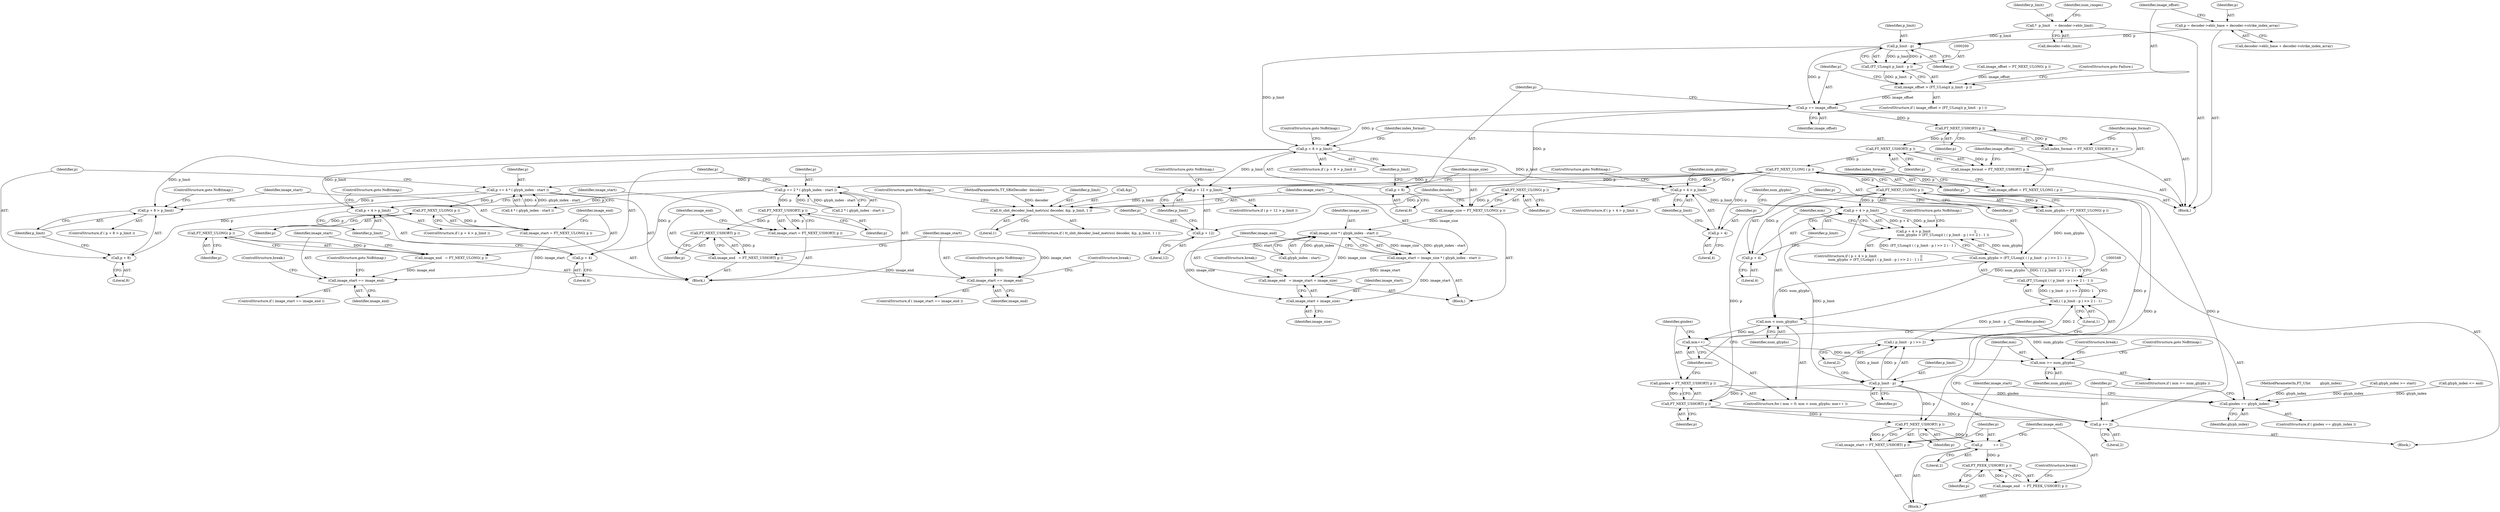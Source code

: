 digraph "0_savannah_f0292bb9920aa1dbfed5f53861e7c7a89b35833a@pointer" {
"1000201" [label="(Call,p_limit - p)"];
"1000130" [label="(Call,*  p_limit    = decoder->eblc_limit)"];
"1000187" [label="(Call,p = decoder->eblc_base + decoder->strike_index_array)"];
"1000199" [label="(Call,(FT_ULong)( p_limit - p ))"];
"1000197" [label="(Call,image_offset > (FT_ULong)( p_limit - p ))"];
"1000205" [label="(Call,p += image_offset)"];
"1000209" [label="(Call,p + 8 > p_limit)"];
"1000239" [label="(Call,p + 8 > p_limit)"];
"1000263" [label="(Call,p + 12 > p_limit)"];
"1000274" [label="(Call,tt_sbit_decoder_load_metrics( decoder, &p, p_limit, 1 ))"];
"1000303" [label="(Call,p + 4 > p_limit)"];
"1000328" [label="(Call,p + 4 > p_limit)"];
"1000340" [label="(Call,p + 4 > p_limit)"];
"1000339" [label="(Call,p + 4 > p_limit                                         ||\n             num_glyphs > (FT_ULong)( ( ( p_limit - p ) >> 2 ) - 1 ))"];
"1000351" [label="(Call,p_limit - p)"];
"1000350" [label="(Call,( p_limit - p ) >> 2)"];
"1000349" [label="(Call,( ( p_limit - p ) >> 2 ) - 1)"];
"1000347" [label="(Call,(FT_ULong)( ( ( p_limit - p ) >> 2 ) - 1 ))"];
"1000345" [label="(Call,num_glyphs > (FT_ULong)( ( ( p_limit - p ) >> 2 ) - 1 ))"];
"1000361" [label="(Call,mm < num_glyphs)"];
"1000364" [label="(Call,mm++)"];
"1000392" [label="(Call,mm >= num_glyphs)"];
"1000369" [label="(Call,FT_NEXT_USHORT( p ))"];
"1000367" [label="(Call,gindex = FT_NEXT_USHORT( p ))"];
"1000372" [label="(Call,gindex == glyph_index)"];
"1000378" [label="(Call,FT_NEXT_USHORT( p ))"];
"1000376" [label="(Call,image_start = FT_NEXT_USHORT( p ))"];
"1000380" [label="(Call,p          += 2)"];
"1000385" [label="(Call,FT_PEEK_USHORT( p ))"];
"1000383" [label="(Call,image_end   = FT_PEEK_USHORT( p ))"];
"1000388" [label="(Call,p += 2)"];
"1000210" [label="(Call,p + 8)"];
"1000217" [label="(Call,FT_NEXT_USHORT( p ))"];
"1000215" [label="(Call,index_format = FT_NEXT_USHORT( p ))"];
"1000221" [label="(Call,FT_NEXT_USHORT( p ))"];
"1000219" [label="(Call,image_format = FT_NEXT_USHORT( p ))"];
"1000225" [label="(Call,FT_NEXT_ULONG ( p ))"];
"1000223" [label="(Call,image_offset = FT_NEXT_ULONG ( p ))"];
"1000231" [label="(Call,p += 4 * ( glyph_index - start ))"];
"1000240" [label="(Call,p + 8)"];
"1000247" [label="(Call,FT_NEXT_ULONG( p ))"];
"1000245" [label="(Call,image_start = FT_NEXT_ULONG( p ))"];
"1000254" [label="(Call,image_start == image_end)"];
"1000251" [label="(Call,FT_NEXT_ULONG( p ))"];
"1000249" [label="(Call,image_end   = FT_NEXT_ULONG( p ))"];
"1000264" [label="(Call,p + 12)"];
"1000271" [label="(Call,FT_NEXT_ULONG( p ))"];
"1000269" [label="(Call,image_size = FT_NEXT_ULONG( p ))"];
"1000283" [label="(Call,image_size * ( glyph_index - start ))"];
"1000281" [label="(Call,image_start = image_size * ( glyph_index - start ))"];
"1000288" [label="(Call,image_end   = image_start + image_size)"];
"1000290" [label="(Call,image_start + image_size)"];
"1000295" [label="(Call,p += 2 * ( glyph_index - start ))"];
"1000304" [label="(Call,p + 4)"];
"1000311" [label="(Call,FT_NEXT_USHORT( p ))"];
"1000309" [label="(Call,image_start = FT_NEXT_USHORT( p ))"];
"1000318" [label="(Call,image_start == image_end)"];
"1000315" [label="(Call,FT_NEXT_USHORT( p ))"];
"1000313" [label="(Call,image_end   = FT_NEXT_USHORT( p ))"];
"1000329" [label="(Call,p + 4)"];
"1000336" [label="(Call,FT_NEXT_ULONG( p ))"];
"1000334" [label="(Call,num_glyphs = FT_NEXT_ULONG( p ))"];
"1000341" [label="(Call,p + 4)"];
"1000334" [label="(Call,num_glyphs = FT_NEXT_ULONG( p ))"];
"1000219" [label="(Call,image_format = FT_NEXT_USHORT( p ))"];
"1000253" [label="(ControlStructure,if ( image_start == image_end ))"];
"1000389" [label="(Identifier,p)"];
"1000264" [label="(Call,p + 12)"];
"1000211" [label="(Identifier,p)"];
"1000246" [label="(Identifier,image_start)"];
"1000336" [label="(Call,FT_NEXT_ULONG( p ))"];
"1000251" [label="(Call,FT_NEXT_ULONG( p ))"];
"1000243" [label="(Identifier,p_limit)"];
"1000293" [label="(ControlStructure,break;)"];
"1000202" [label="(Identifier,p_limit)"];
"1000339" [label="(Call,p + 4 > p_limit                                         ||\n             num_glyphs > (FT_ULong)( ( ( p_limit - p ) >> 2 ) - 1 ))"];
"1000216" [label="(Identifier,index_format)"];
"1000208" [label="(ControlStructure,if ( p + 8 > p_limit ))"];
"1000392" [label="(Call,mm >= num_glyphs)"];
"1000132" [label="(Call,decoder->eblc_limit)"];
"1000333" [label="(ControlStructure,goto NoBitmap;)"];
"1000224" [label="(Identifier,image_offset)"];
"1000201" [label="(Call,p_limit - p)"];
"1000263" [label="(Call,p + 12 > p_limit)"];
"1000324" [label="(Block,)"];
"1000210" [label="(Call,p + 8)"];
"1000309" [label="(Call,image_start = FT_NEXT_USHORT( p ))"];
"1000296" [label="(Identifier,p)"];
"1000371" [label="(ControlStructure,if ( gindex == glyph_index ))"];
"1000289" [label="(Identifier,image_end)"];
"1000270" [label="(Identifier,image_size)"];
"1000346" [label="(Identifier,num_glyphs)"];
"1000390" [label="(Literal,2)"];
"1000174" [label="(Call,glyph_index <= end)"];
"1000315" [label="(Call,FT_NEXT_USHORT( p ))"];
"1000378" [label="(Call,FT_NEXT_USHORT( p ))"];
"1000302" [label="(ControlStructure,if ( p + 4 > p_limit ))"];
"1000284" [label="(Identifier,image_size)"];
"1000209" [label="(Call,p + 8 > p_limit)"];
"1000332" [label="(Identifier,p_limit)"];
"1000272" [label="(Identifier,p)"];
"1000231" [label="(Call,p += 4 * ( glyph_index - start ))"];
"1000225" [label="(Call,FT_NEXT_ULONG ( p ))"];
"1000285" [label="(Call,glyph_index - start)"];
"1000361" [label="(Call,mm < num_glyphs)"];
"1000331" [label="(Literal,4)"];
"1000342" [label="(Identifier,p)"];
"1000257" [label="(ControlStructure,goto NoBitmap;)"];
"1000343" [label="(Literal,4)"];
"1000338" [label="(ControlStructure,if ( p + 4 > p_limit                                         ||\n             num_glyphs > (FT_ULong)( ( ( p_limit - p ) >> 2 ) - 1 ) ))"];
"1000250" [label="(Identifier,image_end)"];
"1000290" [label="(Call,image_start + image_size)"];
"1000357" [label="(ControlStructure,for ( mm = 0; mm < num_glyphs; mm++ ))"];
"1000388" [label="(Call,p += 2)"];
"1000306" [label="(Literal,4)"];
"1000369" [label="(Call,FT_NEXT_USHORT( p ))"];
"1000291" [label="(Identifier,image_start)"];
"1000269" [label="(Call,image_size = FT_NEXT_ULONG( p ))"];
"1000118" [label="(Block,)"];
"1000322" [label="(ControlStructure,break;)"];
"1000297" [label="(Call,2 * ( glyph_index - start ))"];
"1000311" [label="(Call,FT_NEXT_USHORT( p ))"];
"1000317" [label="(ControlStructure,if ( image_start == image_end ))"];
"1000381" [label="(Identifier,p)"];
"1000374" [label="(Identifier,glyph_index)"];
"1000387" [label="(ControlStructure,break;)"];
"1000368" [label="(Identifier,gindex)"];
"1000212" [label="(Literal,8)"];
"1000345" [label="(Call,num_glyphs > (FT_ULong)( ( ( p_limit - p ) >> 2 ) - 1 ))"];
"1000283" [label="(Call,image_size * ( glyph_index - start ))"];
"1000394" [label="(Identifier,num_glyphs)"];
"1000288" [label="(Call,image_end   = image_start + image_size)"];
"1000312" [label="(Identifier,p)"];
"1000115" [label="(MethodParameterIn,FT_UInt         glyph_index)"];
"1000276" [label="(Call,&p)"];
"1000206" [label="(Identifier,p)"];
"1000226" [label="(Identifier,p)"];
"1000280" [label="(ControlStructure,goto NoBitmap;)"];
"1000352" [label="(Identifier,p_limit)"];
"1000382" [label="(Literal,2)"];
"1000354" [label="(Literal,2)"];
"1000370" [label="(Identifier,p)"];
"1000248" [label="(Identifier,p)"];
"1000376" [label="(Call,image_start = FT_NEXT_USHORT( p ))"];
"1000275" [label="(Identifier,decoder)"];
"1000318" [label="(Call,image_start == image_end)"];
"1000205" [label="(Call,p += image_offset)"];
"1000351" [label="(Call,p_limit - p)"];
"1000197" [label="(Call,image_offset > (FT_ULong)( p_limit - p ))"];
"1000305" [label="(Identifier,p)"];
"1000214" [label="(ControlStructure,goto NoBitmap;)"];
"1000353" [label="(Identifier,p)"];
"1000367" [label="(Call,gindex = FT_NEXT_USHORT( p ))"];
"1000335" [label="(Identifier,num_glyphs)"];
"1000385" [label="(Call,FT_PEEK_USHORT( p ))"];
"1000314" [label="(Identifier,image_end)"];
"1000217" [label="(Call,FT_NEXT_USHORT( p ))"];
"1000350" [label="(Call,( p_limit - p ) >> 2)"];
"1000183" [label="(Call,image_offset = FT_NEXT_ULONG( p ))"];
"1000267" [label="(Identifier,p_limit)"];
"1000130" [label="(Call,*  p_limit    = decoder->eblc_limit)"];
"1000274" [label="(Call,tt_sbit_decoder_load_metrics( decoder, &p, p_limit, 1 ))"];
"1000232" [label="(Identifier,p)"];
"1000271" [label="(Call,FT_NEXT_ULONG( p ))"];
"1000255" [label="(Identifier,image_start)"];
"1000310" [label="(Identifier,image_start)"];
"1000254" [label="(Call,image_start == image_end)"];
"1000282" [label="(Identifier,image_start)"];
"1000295" [label="(Call,p += 2 * ( glyph_index - start ))"];
"1000320" [label="(Identifier,image_end)"];
"1000307" [label="(Identifier,p_limit)"];
"1000244" [label="(ControlStructure,goto NoBitmap;)"];
"1000266" [label="(Literal,12)"];
"1000328" [label="(Call,p + 4 > p_limit)"];
"1000379" [label="(Identifier,p)"];
"1000363" [label="(Identifier,num_glyphs)"];
"1000273" [label="(ControlStructure,if ( tt_sbit_decoder_load_metrics( decoder, &p, p_limit, 1 ) ))"];
"1000281" [label="(Call,image_start = image_size * ( glyph_index - start ))"];
"1000171" [label="(Call,glyph_index >= start)"];
"1000247" [label="(Call,FT_NEXT_ULONG( p ))"];
"1000189" [label="(Call,decoder->eblc_base + decoder->strike_index_array)"];
"1000380" [label="(Call,p          += 2)"];
"1000303" [label="(Call,p + 4 > p_limit)"];
"1000240" [label="(Call,p + 8)"];
"1000313" [label="(Call,image_end   = FT_NEXT_USHORT( p ))"];
"1000260" [label="(Block,)"];
"1000292" [label="(Identifier,image_size)"];
"1000215" [label="(Call,index_format = FT_NEXT_USHORT( p ))"];
"1000242" [label="(Literal,8)"];
"1000252" [label="(Identifier,p)"];
"1000384" [label="(Identifier,image_end)"];
"1000308" [label="(ControlStructure,goto NoBitmap;)"];
"1000222" [label="(Identifier,p)"];
"1000355" [label="(Literal,1)"];
"1000340" [label="(Call,p + 4 > p_limit)"];
"1000373" [label="(Identifier,gindex)"];
"1000187" [label="(Call,p = decoder->eblc_base + decoder->strike_index_array)"];
"1000344" [label="(Identifier,p_limit)"];
"1000372" [label="(Call,gindex == glyph_index)"];
"1000327" [label="(ControlStructure,if ( p + 4 > p_limit ))"];
"1000319" [label="(Identifier,image_start)"];
"1000393" [label="(Identifier,mm)"];
"1000204" [label="(ControlStructure,goto Failure;)"];
"1000377" [label="(Identifier,image_start)"];
"1000396" [label="(ControlStructure,break;)"];
"1000239" [label="(Call,p + 8 > p_limit)"];
"1000137" [label="(Identifier,num_ranges)"];
"1000221" [label="(Call,FT_NEXT_USHORT( p ))"];
"1000347" [label="(Call,(FT_ULong)( ( ( p_limit - p ) >> 2 ) - 1 ))"];
"1000316" [label="(Identifier,p)"];
"1000362" [label="(Identifier,mm)"];
"1000199" [label="(Call,(FT_ULong)( p_limit - p ))"];
"1000341" [label="(Call,p + 4)"];
"1000386" [label="(Identifier,p)"];
"1000218" [label="(Identifier,p)"];
"1000213" [label="(Identifier,p_limit)"];
"1000321" [label="(ControlStructure,goto NoBitmap;)"];
"1000207" [label="(Identifier,image_offset)"];
"1000114" [label="(MethodParameterIn,TT_SBitDecoder  decoder)"];
"1000265" [label="(Identifier,p)"];
"1000245" [label="(Call,image_start = FT_NEXT_ULONG( p ))"];
"1000268" [label="(ControlStructure,goto NoBitmap;)"];
"1000349" [label="(Call,( ( p_limit - p ) >> 2 ) - 1)"];
"1000203" [label="(Identifier,p)"];
"1000356" [label="(ControlStructure,goto NoBitmap;)"];
"1000258" [label="(ControlStructure,break;)"];
"1000262" [label="(ControlStructure,if ( p + 12 > p_limit ))"];
"1000364" [label="(Call,mm++)"];
"1000395" [label="(ControlStructure,goto NoBitmap;)"];
"1000256" [label="(Identifier,image_end)"];
"1000241" [label="(Identifier,p)"];
"1000220" [label="(Identifier,image_format)"];
"1000198" [label="(Identifier,image_offset)"];
"1000233" [label="(Call,4 * ( glyph_index - start ))"];
"1000391" [label="(ControlStructure,if ( mm >= num_glyphs ))"];
"1000383" [label="(Call,image_end   = FT_PEEK_USHORT( p ))"];
"1000304" [label="(Call,p + 4)"];
"1000188" [label="(Identifier,p)"];
"1000196" [label="(ControlStructure,if ( image_offset > (FT_ULong)( p_limit - p ) ))"];
"1000228" [label="(Identifier,index_format)"];
"1000223" [label="(Call,image_offset = FT_NEXT_ULONG ( p ))"];
"1000329" [label="(Call,p + 4)"];
"1000365" [label="(Identifier,mm)"];
"1000330" [label="(Identifier,p)"];
"1000375" [label="(Block,)"];
"1000238" [label="(ControlStructure,if ( p + 8 > p_limit ))"];
"1000278" [label="(Identifier,p_limit)"];
"1000131" [label="(Identifier,p_limit)"];
"1000279" [label="(Literal,1)"];
"1000337" [label="(Identifier,p)"];
"1000249" [label="(Call,image_end   = FT_NEXT_ULONG( p ))"];
"1000229" [label="(Block,)"];
"1000201" -> "1000199"  [label="AST: "];
"1000201" -> "1000203"  [label="CFG: "];
"1000202" -> "1000201"  [label="AST: "];
"1000203" -> "1000201"  [label="AST: "];
"1000199" -> "1000201"  [label="CFG: "];
"1000201" -> "1000199"  [label="DDG: p_limit"];
"1000201" -> "1000199"  [label="DDG: p"];
"1000130" -> "1000201"  [label="DDG: p_limit"];
"1000187" -> "1000201"  [label="DDG: p"];
"1000201" -> "1000205"  [label="DDG: p"];
"1000201" -> "1000209"  [label="DDG: p_limit"];
"1000130" -> "1000118"  [label="AST: "];
"1000130" -> "1000132"  [label="CFG: "];
"1000131" -> "1000130"  [label="AST: "];
"1000132" -> "1000130"  [label="AST: "];
"1000137" -> "1000130"  [label="CFG: "];
"1000187" -> "1000118"  [label="AST: "];
"1000187" -> "1000189"  [label="CFG: "];
"1000188" -> "1000187"  [label="AST: "];
"1000189" -> "1000187"  [label="AST: "];
"1000198" -> "1000187"  [label="CFG: "];
"1000199" -> "1000197"  [label="AST: "];
"1000200" -> "1000199"  [label="AST: "];
"1000197" -> "1000199"  [label="CFG: "];
"1000199" -> "1000197"  [label="DDG: p_limit - p"];
"1000197" -> "1000196"  [label="AST: "];
"1000198" -> "1000197"  [label="AST: "];
"1000204" -> "1000197"  [label="CFG: "];
"1000206" -> "1000197"  [label="CFG: "];
"1000183" -> "1000197"  [label="DDG: image_offset"];
"1000197" -> "1000205"  [label="DDG: image_offset"];
"1000205" -> "1000118"  [label="AST: "];
"1000205" -> "1000207"  [label="CFG: "];
"1000206" -> "1000205"  [label="AST: "];
"1000207" -> "1000205"  [label="AST: "];
"1000211" -> "1000205"  [label="CFG: "];
"1000205" -> "1000209"  [label="DDG: p"];
"1000205" -> "1000210"  [label="DDG: p"];
"1000205" -> "1000217"  [label="DDG: p"];
"1000209" -> "1000208"  [label="AST: "];
"1000209" -> "1000213"  [label="CFG: "];
"1000210" -> "1000209"  [label="AST: "];
"1000213" -> "1000209"  [label="AST: "];
"1000214" -> "1000209"  [label="CFG: "];
"1000216" -> "1000209"  [label="CFG: "];
"1000209" -> "1000239"  [label="DDG: p_limit"];
"1000209" -> "1000263"  [label="DDG: p_limit"];
"1000209" -> "1000303"  [label="DDG: p_limit"];
"1000209" -> "1000328"  [label="DDG: p_limit"];
"1000239" -> "1000238"  [label="AST: "];
"1000239" -> "1000243"  [label="CFG: "];
"1000240" -> "1000239"  [label="AST: "];
"1000243" -> "1000239"  [label="AST: "];
"1000244" -> "1000239"  [label="CFG: "];
"1000246" -> "1000239"  [label="CFG: "];
"1000231" -> "1000239"  [label="DDG: p"];
"1000263" -> "1000262"  [label="AST: "];
"1000263" -> "1000267"  [label="CFG: "];
"1000264" -> "1000263"  [label="AST: "];
"1000267" -> "1000263"  [label="AST: "];
"1000268" -> "1000263"  [label="CFG: "];
"1000270" -> "1000263"  [label="CFG: "];
"1000225" -> "1000263"  [label="DDG: p"];
"1000263" -> "1000274"  [label="DDG: p_limit"];
"1000274" -> "1000273"  [label="AST: "];
"1000274" -> "1000279"  [label="CFG: "];
"1000275" -> "1000274"  [label="AST: "];
"1000276" -> "1000274"  [label="AST: "];
"1000278" -> "1000274"  [label="AST: "];
"1000279" -> "1000274"  [label="AST: "];
"1000280" -> "1000274"  [label="CFG: "];
"1000282" -> "1000274"  [label="CFG: "];
"1000114" -> "1000274"  [label="DDG: decoder"];
"1000303" -> "1000302"  [label="AST: "];
"1000303" -> "1000307"  [label="CFG: "];
"1000304" -> "1000303"  [label="AST: "];
"1000307" -> "1000303"  [label="AST: "];
"1000308" -> "1000303"  [label="CFG: "];
"1000310" -> "1000303"  [label="CFG: "];
"1000295" -> "1000303"  [label="DDG: p"];
"1000328" -> "1000327"  [label="AST: "];
"1000328" -> "1000332"  [label="CFG: "];
"1000329" -> "1000328"  [label="AST: "];
"1000332" -> "1000328"  [label="AST: "];
"1000333" -> "1000328"  [label="CFG: "];
"1000335" -> "1000328"  [label="CFG: "];
"1000225" -> "1000328"  [label="DDG: p"];
"1000328" -> "1000340"  [label="DDG: p_limit"];
"1000340" -> "1000339"  [label="AST: "];
"1000340" -> "1000344"  [label="CFG: "];
"1000341" -> "1000340"  [label="AST: "];
"1000344" -> "1000340"  [label="AST: "];
"1000346" -> "1000340"  [label="CFG: "];
"1000339" -> "1000340"  [label="CFG: "];
"1000340" -> "1000339"  [label="DDG: p + 4"];
"1000340" -> "1000339"  [label="DDG: p_limit"];
"1000336" -> "1000340"  [label="DDG: p"];
"1000340" -> "1000351"  [label="DDG: p_limit"];
"1000339" -> "1000338"  [label="AST: "];
"1000339" -> "1000345"  [label="CFG: "];
"1000345" -> "1000339"  [label="AST: "];
"1000356" -> "1000339"  [label="CFG: "];
"1000362" -> "1000339"  [label="CFG: "];
"1000345" -> "1000339"  [label="DDG: num_glyphs"];
"1000345" -> "1000339"  [label="DDG: (FT_ULong)( ( ( p_limit - p ) >> 2 ) - 1 )"];
"1000351" -> "1000350"  [label="AST: "];
"1000351" -> "1000353"  [label="CFG: "];
"1000352" -> "1000351"  [label="AST: "];
"1000353" -> "1000351"  [label="AST: "];
"1000354" -> "1000351"  [label="CFG: "];
"1000351" -> "1000350"  [label="DDG: p_limit"];
"1000351" -> "1000350"  [label="DDG: p"];
"1000336" -> "1000351"  [label="DDG: p"];
"1000351" -> "1000369"  [label="DDG: p"];
"1000351" -> "1000378"  [label="DDG: p"];
"1000351" -> "1000388"  [label="DDG: p"];
"1000350" -> "1000349"  [label="AST: "];
"1000350" -> "1000354"  [label="CFG: "];
"1000354" -> "1000350"  [label="AST: "];
"1000355" -> "1000350"  [label="CFG: "];
"1000350" -> "1000349"  [label="DDG: p_limit - p"];
"1000350" -> "1000349"  [label="DDG: 2"];
"1000349" -> "1000347"  [label="AST: "];
"1000349" -> "1000355"  [label="CFG: "];
"1000355" -> "1000349"  [label="AST: "];
"1000347" -> "1000349"  [label="CFG: "];
"1000349" -> "1000347"  [label="DDG: ( p_limit - p ) >> 2"];
"1000349" -> "1000347"  [label="DDG: 1"];
"1000347" -> "1000345"  [label="AST: "];
"1000348" -> "1000347"  [label="AST: "];
"1000345" -> "1000347"  [label="CFG: "];
"1000347" -> "1000345"  [label="DDG: ( ( p_limit - p ) >> 2 ) - 1"];
"1000346" -> "1000345"  [label="AST: "];
"1000334" -> "1000345"  [label="DDG: num_glyphs"];
"1000345" -> "1000361"  [label="DDG: num_glyphs"];
"1000361" -> "1000357"  [label="AST: "];
"1000361" -> "1000363"  [label="CFG: "];
"1000362" -> "1000361"  [label="AST: "];
"1000363" -> "1000361"  [label="AST: "];
"1000365" -> "1000361"  [label="CFG: "];
"1000334" -> "1000361"  [label="DDG: num_glyphs"];
"1000361" -> "1000364"  [label="DDG: mm"];
"1000361" -> "1000392"  [label="DDG: num_glyphs"];
"1000364" -> "1000357"  [label="AST: "];
"1000364" -> "1000365"  [label="CFG: "];
"1000365" -> "1000364"  [label="AST: "];
"1000368" -> "1000364"  [label="CFG: "];
"1000373" -> "1000364"  [label="CFG: "];
"1000364" -> "1000392"  [label="DDG: mm"];
"1000392" -> "1000391"  [label="AST: "];
"1000392" -> "1000394"  [label="CFG: "];
"1000393" -> "1000392"  [label="AST: "];
"1000394" -> "1000392"  [label="AST: "];
"1000395" -> "1000392"  [label="CFG: "];
"1000396" -> "1000392"  [label="CFG: "];
"1000369" -> "1000367"  [label="AST: "];
"1000369" -> "1000370"  [label="CFG: "];
"1000370" -> "1000369"  [label="AST: "];
"1000367" -> "1000369"  [label="CFG: "];
"1000369" -> "1000367"  [label="DDG: p"];
"1000336" -> "1000369"  [label="DDG: p"];
"1000369" -> "1000378"  [label="DDG: p"];
"1000369" -> "1000388"  [label="DDG: p"];
"1000367" -> "1000357"  [label="AST: "];
"1000368" -> "1000367"  [label="AST: "];
"1000365" -> "1000367"  [label="CFG: "];
"1000367" -> "1000372"  [label="DDG: gindex"];
"1000372" -> "1000371"  [label="AST: "];
"1000372" -> "1000374"  [label="CFG: "];
"1000373" -> "1000372"  [label="AST: "];
"1000374" -> "1000372"  [label="AST: "];
"1000377" -> "1000372"  [label="CFG: "];
"1000389" -> "1000372"  [label="CFG: "];
"1000171" -> "1000372"  [label="DDG: glyph_index"];
"1000174" -> "1000372"  [label="DDG: glyph_index"];
"1000115" -> "1000372"  [label="DDG: glyph_index"];
"1000378" -> "1000376"  [label="AST: "];
"1000378" -> "1000379"  [label="CFG: "];
"1000379" -> "1000378"  [label="AST: "];
"1000376" -> "1000378"  [label="CFG: "];
"1000378" -> "1000376"  [label="DDG: p"];
"1000336" -> "1000378"  [label="DDG: p"];
"1000378" -> "1000380"  [label="DDG: p"];
"1000376" -> "1000375"  [label="AST: "];
"1000377" -> "1000376"  [label="AST: "];
"1000381" -> "1000376"  [label="CFG: "];
"1000380" -> "1000375"  [label="AST: "];
"1000380" -> "1000382"  [label="CFG: "];
"1000381" -> "1000380"  [label="AST: "];
"1000382" -> "1000380"  [label="AST: "];
"1000384" -> "1000380"  [label="CFG: "];
"1000380" -> "1000385"  [label="DDG: p"];
"1000385" -> "1000383"  [label="AST: "];
"1000385" -> "1000386"  [label="CFG: "];
"1000386" -> "1000385"  [label="AST: "];
"1000383" -> "1000385"  [label="CFG: "];
"1000385" -> "1000383"  [label="DDG: p"];
"1000383" -> "1000375"  [label="AST: "];
"1000384" -> "1000383"  [label="AST: "];
"1000387" -> "1000383"  [label="CFG: "];
"1000388" -> "1000324"  [label="AST: "];
"1000388" -> "1000390"  [label="CFG: "];
"1000389" -> "1000388"  [label="AST: "];
"1000390" -> "1000388"  [label="AST: "];
"1000393" -> "1000388"  [label="CFG: "];
"1000336" -> "1000388"  [label="DDG: p"];
"1000210" -> "1000212"  [label="CFG: "];
"1000211" -> "1000210"  [label="AST: "];
"1000212" -> "1000210"  [label="AST: "];
"1000213" -> "1000210"  [label="CFG: "];
"1000217" -> "1000215"  [label="AST: "];
"1000217" -> "1000218"  [label="CFG: "];
"1000218" -> "1000217"  [label="AST: "];
"1000215" -> "1000217"  [label="CFG: "];
"1000217" -> "1000215"  [label="DDG: p"];
"1000217" -> "1000221"  [label="DDG: p"];
"1000215" -> "1000118"  [label="AST: "];
"1000216" -> "1000215"  [label="AST: "];
"1000220" -> "1000215"  [label="CFG: "];
"1000221" -> "1000219"  [label="AST: "];
"1000221" -> "1000222"  [label="CFG: "];
"1000222" -> "1000221"  [label="AST: "];
"1000219" -> "1000221"  [label="CFG: "];
"1000221" -> "1000219"  [label="DDG: p"];
"1000221" -> "1000225"  [label="DDG: p"];
"1000219" -> "1000118"  [label="AST: "];
"1000220" -> "1000219"  [label="AST: "];
"1000224" -> "1000219"  [label="CFG: "];
"1000225" -> "1000223"  [label="AST: "];
"1000225" -> "1000226"  [label="CFG: "];
"1000226" -> "1000225"  [label="AST: "];
"1000223" -> "1000225"  [label="CFG: "];
"1000225" -> "1000223"  [label="DDG: p"];
"1000225" -> "1000231"  [label="DDG: p"];
"1000225" -> "1000264"  [label="DDG: p"];
"1000225" -> "1000271"  [label="DDG: p"];
"1000225" -> "1000295"  [label="DDG: p"];
"1000225" -> "1000329"  [label="DDG: p"];
"1000225" -> "1000336"  [label="DDG: p"];
"1000223" -> "1000118"  [label="AST: "];
"1000224" -> "1000223"  [label="AST: "];
"1000228" -> "1000223"  [label="CFG: "];
"1000231" -> "1000229"  [label="AST: "];
"1000231" -> "1000233"  [label="CFG: "];
"1000232" -> "1000231"  [label="AST: "];
"1000233" -> "1000231"  [label="AST: "];
"1000241" -> "1000231"  [label="CFG: "];
"1000233" -> "1000231"  [label="DDG: 4"];
"1000233" -> "1000231"  [label="DDG: glyph_index - start"];
"1000231" -> "1000240"  [label="DDG: p"];
"1000231" -> "1000247"  [label="DDG: p"];
"1000240" -> "1000242"  [label="CFG: "];
"1000241" -> "1000240"  [label="AST: "];
"1000242" -> "1000240"  [label="AST: "];
"1000243" -> "1000240"  [label="CFG: "];
"1000247" -> "1000245"  [label="AST: "];
"1000247" -> "1000248"  [label="CFG: "];
"1000248" -> "1000247"  [label="AST: "];
"1000245" -> "1000247"  [label="CFG: "];
"1000247" -> "1000245"  [label="DDG: p"];
"1000247" -> "1000251"  [label="DDG: p"];
"1000245" -> "1000229"  [label="AST: "];
"1000246" -> "1000245"  [label="AST: "];
"1000250" -> "1000245"  [label="CFG: "];
"1000245" -> "1000254"  [label="DDG: image_start"];
"1000254" -> "1000253"  [label="AST: "];
"1000254" -> "1000256"  [label="CFG: "];
"1000255" -> "1000254"  [label="AST: "];
"1000256" -> "1000254"  [label="AST: "];
"1000257" -> "1000254"  [label="CFG: "];
"1000258" -> "1000254"  [label="CFG: "];
"1000249" -> "1000254"  [label="DDG: image_end"];
"1000251" -> "1000249"  [label="AST: "];
"1000251" -> "1000252"  [label="CFG: "];
"1000252" -> "1000251"  [label="AST: "];
"1000249" -> "1000251"  [label="CFG: "];
"1000251" -> "1000249"  [label="DDG: p"];
"1000249" -> "1000229"  [label="AST: "];
"1000250" -> "1000249"  [label="AST: "];
"1000255" -> "1000249"  [label="CFG: "];
"1000264" -> "1000266"  [label="CFG: "];
"1000265" -> "1000264"  [label="AST: "];
"1000266" -> "1000264"  [label="AST: "];
"1000267" -> "1000264"  [label="CFG: "];
"1000271" -> "1000269"  [label="AST: "];
"1000271" -> "1000272"  [label="CFG: "];
"1000272" -> "1000271"  [label="AST: "];
"1000269" -> "1000271"  [label="CFG: "];
"1000271" -> "1000269"  [label="DDG: p"];
"1000269" -> "1000260"  [label="AST: "];
"1000270" -> "1000269"  [label="AST: "];
"1000275" -> "1000269"  [label="CFG: "];
"1000269" -> "1000283"  [label="DDG: image_size"];
"1000283" -> "1000281"  [label="AST: "];
"1000283" -> "1000285"  [label="CFG: "];
"1000284" -> "1000283"  [label="AST: "];
"1000285" -> "1000283"  [label="AST: "];
"1000281" -> "1000283"  [label="CFG: "];
"1000283" -> "1000281"  [label="DDG: image_size"];
"1000283" -> "1000281"  [label="DDG: glyph_index - start"];
"1000285" -> "1000283"  [label="DDG: glyph_index"];
"1000285" -> "1000283"  [label="DDG: start"];
"1000283" -> "1000288"  [label="DDG: image_size"];
"1000283" -> "1000290"  [label="DDG: image_size"];
"1000281" -> "1000260"  [label="AST: "];
"1000282" -> "1000281"  [label="AST: "];
"1000289" -> "1000281"  [label="CFG: "];
"1000281" -> "1000288"  [label="DDG: image_start"];
"1000281" -> "1000290"  [label="DDG: image_start"];
"1000288" -> "1000260"  [label="AST: "];
"1000288" -> "1000290"  [label="CFG: "];
"1000289" -> "1000288"  [label="AST: "];
"1000290" -> "1000288"  [label="AST: "];
"1000293" -> "1000288"  [label="CFG: "];
"1000290" -> "1000292"  [label="CFG: "];
"1000291" -> "1000290"  [label="AST: "];
"1000292" -> "1000290"  [label="AST: "];
"1000295" -> "1000229"  [label="AST: "];
"1000295" -> "1000297"  [label="CFG: "];
"1000296" -> "1000295"  [label="AST: "];
"1000297" -> "1000295"  [label="AST: "];
"1000305" -> "1000295"  [label="CFG: "];
"1000297" -> "1000295"  [label="DDG: 2"];
"1000297" -> "1000295"  [label="DDG: glyph_index - start"];
"1000295" -> "1000304"  [label="DDG: p"];
"1000295" -> "1000311"  [label="DDG: p"];
"1000304" -> "1000306"  [label="CFG: "];
"1000305" -> "1000304"  [label="AST: "];
"1000306" -> "1000304"  [label="AST: "];
"1000307" -> "1000304"  [label="CFG: "];
"1000311" -> "1000309"  [label="AST: "];
"1000311" -> "1000312"  [label="CFG: "];
"1000312" -> "1000311"  [label="AST: "];
"1000309" -> "1000311"  [label="CFG: "];
"1000311" -> "1000309"  [label="DDG: p"];
"1000311" -> "1000315"  [label="DDG: p"];
"1000309" -> "1000229"  [label="AST: "];
"1000310" -> "1000309"  [label="AST: "];
"1000314" -> "1000309"  [label="CFG: "];
"1000309" -> "1000318"  [label="DDG: image_start"];
"1000318" -> "1000317"  [label="AST: "];
"1000318" -> "1000320"  [label="CFG: "];
"1000319" -> "1000318"  [label="AST: "];
"1000320" -> "1000318"  [label="AST: "];
"1000321" -> "1000318"  [label="CFG: "];
"1000322" -> "1000318"  [label="CFG: "];
"1000313" -> "1000318"  [label="DDG: image_end"];
"1000315" -> "1000313"  [label="AST: "];
"1000315" -> "1000316"  [label="CFG: "];
"1000316" -> "1000315"  [label="AST: "];
"1000313" -> "1000315"  [label="CFG: "];
"1000315" -> "1000313"  [label="DDG: p"];
"1000313" -> "1000229"  [label="AST: "];
"1000314" -> "1000313"  [label="AST: "];
"1000319" -> "1000313"  [label="CFG: "];
"1000329" -> "1000331"  [label="CFG: "];
"1000330" -> "1000329"  [label="AST: "];
"1000331" -> "1000329"  [label="AST: "];
"1000332" -> "1000329"  [label="CFG: "];
"1000336" -> "1000334"  [label="AST: "];
"1000336" -> "1000337"  [label="CFG: "];
"1000337" -> "1000336"  [label="AST: "];
"1000334" -> "1000336"  [label="CFG: "];
"1000336" -> "1000334"  [label="DDG: p"];
"1000336" -> "1000341"  [label="DDG: p"];
"1000334" -> "1000324"  [label="AST: "];
"1000335" -> "1000334"  [label="AST: "];
"1000342" -> "1000334"  [label="CFG: "];
"1000341" -> "1000343"  [label="CFG: "];
"1000342" -> "1000341"  [label="AST: "];
"1000343" -> "1000341"  [label="AST: "];
"1000344" -> "1000341"  [label="CFG: "];
}
